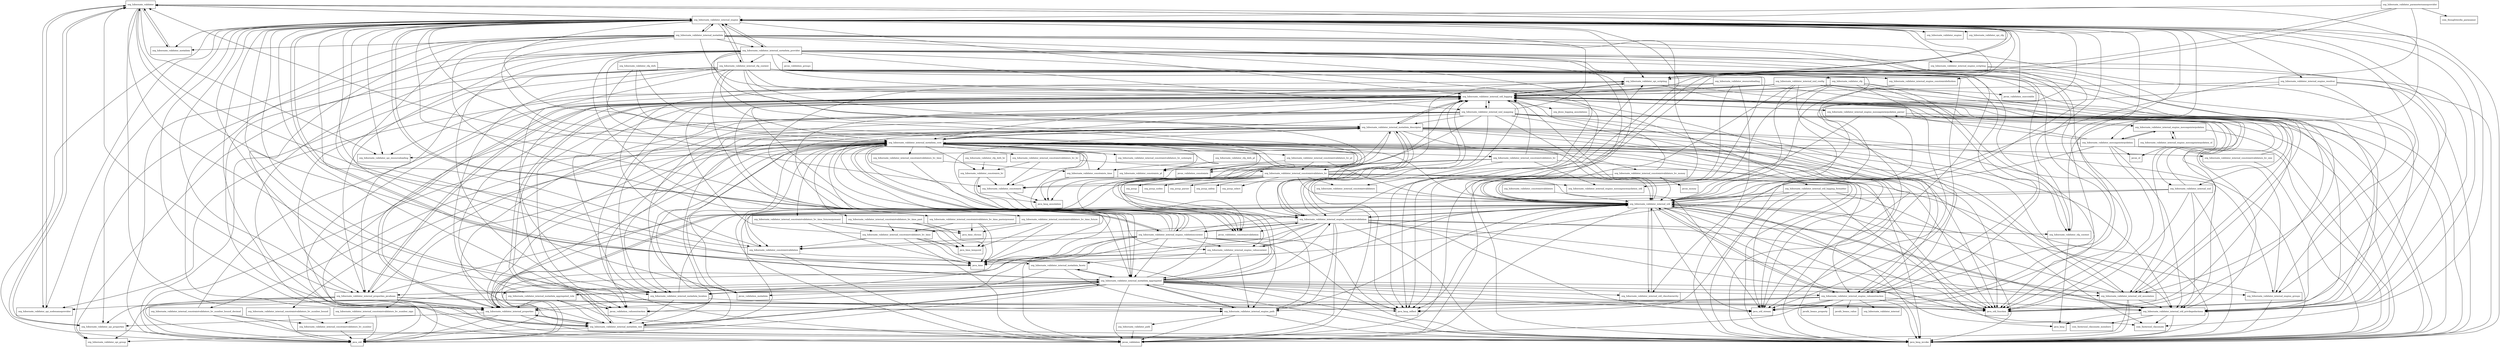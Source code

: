 digraph hibernate_validator_6_1_0_Alpha6_package_dependencies {
  node [shape = box, fontsize=10.0];
  org_hibernate_validator -> java_time;
  org_hibernate_validator -> javax_validation;
  org_hibernate_validator -> javax_validation_valueextraction;
  org_hibernate_validator -> org_hibernate_validator_internal_engine;
  org_hibernate_validator -> org_hibernate_validator_metadata;
  org_hibernate_validator -> org_hibernate_validator_spi_nodenameprovider;
  org_hibernate_validator -> org_hibernate_validator_spi_properties;
  org_hibernate_validator -> org_hibernate_validator_spi_resourceloading;
  org_hibernate_validator -> org_hibernate_validator_spi_scripting;
  org_hibernate_validator_cfg -> java_lang_invoke;
  org_hibernate_validator_cfg -> java_util_function;
  org_hibernate_validator_cfg -> java_util_stream;
  org_hibernate_validator_cfg -> org_hibernate_validator_cfg_context;
  org_hibernate_validator_cfg -> org_hibernate_validator_internal_metadata_core;
  org_hibernate_validator_cfg -> org_hibernate_validator_internal_util;
  org_hibernate_validator_cfg -> org_hibernate_validator_internal_util_annotation;
  org_hibernate_validator_cfg -> org_hibernate_validator_internal_util_logging;
  org_hibernate_validator_cfg_context -> java_lang;
  org_hibernate_validator_cfg_context -> org_hibernate_validator;
  org_hibernate_validator_cfg_defs -> javax_validation_constraints;
  org_hibernate_validator_cfg_defs -> org_hibernate_validator_cfg;
  org_hibernate_validator_cfg_defs -> org_hibernate_validator_constraints;
  org_hibernate_validator_cfg_defs -> org_hibernate_validator_constraints_time;
  org_hibernate_validator_cfg_defs_br -> org_hibernate_validator_constraints_br;
  org_hibernate_validator_cfg_defs_pl -> org_hibernate_validator_constraints_pl;
  org_hibernate_validator_constraints -> java_lang_annotation;
  org_hibernate_validator_constraints -> javax_validation_constraintvalidation;
  org_hibernate_validator_constraints_br -> java_lang_annotation;
  org_hibernate_validator_constraints_br -> javax_validation_constraintvalidation;
  org_hibernate_validator_constraints_br -> org_hibernate_validator_constraints;
  org_hibernate_validator_constraints_pl -> java_lang_annotation;
  org_hibernate_validator_constraints_time -> java_lang_annotation;
  org_hibernate_validator_constraints_time -> org_hibernate_validator;
  org_hibernate_validator_constraintvalidation -> java_time;
  org_hibernate_validator_constraintvalidation -> javax_validation;
  org_hibernate_validator_constraintvalidation -> org_hibernate_validator;
  org_hibernate_validator_constraintvalidation -> org_hibernate_validator_spi_scripting;
  org_hibernate_validator_constraintvalidators -> org_hibernate_validator_internal_util;
  org_hibernate_validator_internal_cfg_context -> java_lang_invoke;
  org_hibernate_validator_internal_cfg_context -> java_util;
  org_hibernate_validator_internal_cfg_context -> java_util_function;
  org_hibernate_validator_internal_cfg_context -> java_util_stream;
  org_hibernate_validator_internal_cfg_context -> org_hibernate_validator_cfg;
  org_hibernate_validator_internal_cfg_context -> org_hibernate_validator_cfg_context;
  org_hibernate_validator_internal_cfg_context -> org_hibernate_validator_internal_engine;
  org_hibernate_validator_internal_cfg_context -> org_hibernate_validator_internal_engine_constraintdefinition;
  org_hibernate_validator_internal_cfg_context -> org_hibernate_validator_internal_engine_constraintvalidation;
  org_hibernate_validator_internal_cfg_context -> org_hibernate_validator_internal_engine_valueextraction;
  org_hibernate_validator_internal_cfg_context -> org_hibernate_validator_internal_metadata_aggregated;
  org_hibernate_validator_internal_cfg_context -> org_hibernate_validator_internal_metadata_core;
  org_hibernate_validator_internal_cfg_context -> org_hibernate_validator_internal_metadata_descriptor;
  org_hibernate_validator_internal_cfg_context -> org_hibernate_validator_internal_metadata_location;
  org_hibernate_validator_internal_cfg_context -> org_hibernate_validator_internal_metadata_raw;
  org_hibernate_validator_internal_cfg_context -> org_hibernate_validator_internal_properties;
  org_hibernate_validator_internal_cfg_context -> org_hibernate_validator_internal_properties_javabean;
  org_hibernate_validator_internal_cfg_context -> org_hibernate_validator_internal_util;
  org_hibernate_validator_internal_cfg_context -> org_hibernate_validator_internal_util_annotation;
  org_hibernate_validator_internal_cfg_context -> org_hibernate_validator_internal_util_logging;
  org_hibernate_validator_internal_cfg_context -> org_hibernate_validator_internal_util_privilegedactions;
  org_hibernate_validator_internal_cfg_context -> org_hibernate_validator_spi_group;
  org_hibernate_validator_internal_constraintvalidators -> org_hibernate_validator_internal_util;
  org_hibernate_validator_internal_constraintvalidators_bv -> java_lang_invoke;
  org_hibernate_validator_internal_constraintvalidators_bv -> javax_validation_constraints;
  org_hibernate_validator_internal_constraintvalidators_bv -> org_hibernate_validator_constraintvalidation;
  org_hibernate_validator_internal_constraintvalidators_bv -> org_hibernate_validator_internal_constraintvalidators;
  org_hibernate_validator_internal_constraintvalidators_bv -> org_hibernate_validator_internal_engine_messageinterpolation_util;
  org_hibernate_validator_internal_constraintvalidators_bv -> org_hibernate_validator_internal_util_logging;
  org_hibernate_validator_internal_constraintvalidators_bv_money -> java_lang_invoke;
  org_hibernate_validator_internal_constraintvalidators_bv_money -> javax_money;
  org_hibernate_validator_internal_constraintvalidators_bv_money -> org_hibernate_validator_constraints;
  org_hibernate_validator_internal_constraintvalidators_bv_money -> org_hibernate_validator_internal_util;
  org_hibernate_validator_internal_constraintvalidators_bv_money -> org_hibernate_validator_internal_util_logging;
  org_hibernate_validator_internal_constraintvalidators_bv_number -> java_util;
  org_hibernate_validator_internal_constraintvalidators_bv_number_bound -> java_util;
  org_hibernate_validator_internal_constraintvalidators_bv_number_bound -> org_hibernate_validator_internal_constraintvalidators_bv_number;
  org_hibernate_validator_internal_constraintvalidators_bv_number_bound_decimal -> java_lang_invoke;
  org_hibernate_validator_internal_constraintvalidators_bv_number_bound_decimal -> java_util;
  org_hibernate_validator_internal_constraintvalidators_bv_number_bound_decimal -> org_hibernate_validator_internal_constraintvalidators_bv_number;
  org_hibernate_validator_internal_constraintvalidators_bv_number_bound_decimal -> org_hibernate_validator_internal_util_logging;
  org_hibernate_validator_internal_constraintvalidators_bv_number_sign -> java_util;
  org_hibernate_validator_internal_constraintvalidators_bv_number_sign -> org_hibernate_validator_internal_constraintvalidators_bv_number;
  org_hibernate_validator_internal_constraintvalidators_bv_size -> java_lang_invoke;
  org_hibernate_validator_internal_constraintvalidators_bv_size -> org_hibernate_validator_internal_util_logging;
  org_hibernate_validator_internal_constraintvalidators_bv_time -> java_lang_invoke;
  org_hibernate_validator_internal_constraintvalidators_bv_time -> java_time;
  org_hibernate_validator_internal_constraintvalidators_bv_time -> java_time_temporal;
  org_hibernate_validator_internal_constraintvalidators_bv_time -> javax_validation;
  org_hibernate_validator_internal_constraintvalidators_bv_time -> org_hibernate_validator_constraintvalidation;
  org_hibernate_validator_internal_constraintvalidators_bv_time -> org_hibernate_validator_internal_util_logging;
  org_hibernate_validator_internal_constraintvalidators_bv_time_future -> java_time;
  org_hibernate_validator_internal_constraintvalidators_bv_time_future -> java_time_chrono;
  org_hibernate_validator_internal_constraintvalidators_bv_time_future -> java_time_temporal;
  org_hibernate_validator_internal_constraintvalidators_bv_time_future -> org_hibernate_validator_internal_constraintvalidators_bv_time;
  org_hibernate_validator_internal_constraintvalidators_bv_time_futureorpresent -> java_time;
  org_hibernate_validator_internal_constraintvalidators_bv_time_futureorpresent -> java_time_chrono;
  org_hibernate_validator_internal_constraintvalidators_bv_time_futureorpresent -> java_time_temporal;
  org_hibernate_validator_internal_constraintvalidators_bv_time_futureorpresent -> org_hibernate_validator_internal_constraintvalidators_bv_time;
  org_hibernate_validator_internal_constraintvalidators_bv_time_past -> java_time;
  org_hibernate_validator_internal_constraintvalidators_bv_time_past -> java_time_chrono;
  org_hibernate_validator_internal_constraintvalidators_bv_time_past -> java_time_temporal;
  org_hibernate_validator_internal_constraintvalidators_bv_time_past -> org_hibernate_validator_internal_constraintvalidators_bv_time;
  org_hibernate_validator_internal_constraintvalidators_bv_time_pastorpresent -> java_time;
  org_hibernate_validator_internal_constraintvalidators_bv_time_pastorpresent -> java_time_chrono;
  org_hibernate_validator_internal_constraintvalidators_bv_time_pastorpresent -> java_time_temporal;
  org_hibernate_validator_internal_constraintvalidators_bv_time_pastorpresent -> org_hibernate_validator_internal_constraintvalidators_bv_time;
  org_hibernate_validator_internal_constraintvalidators_hv -> java_lang_invoke;
  org_hibernate_validator_internal_constraintvalidators_hv -> java_util_function;
  org_hibernate_validator_internal_constraintvalidators_hv -> java_util_stream;
  org_hibernate_validator_internal_constraintvalidators_hv -> javax_validation_constraintvalidation;
  org_hibernate_validator_internal_constraintvalidators_hv -> org_hibernate_validator_constraints;
  org_hibernate_validator_internal_constraintvalidators_hv -> org_hibernate_validator_constraintvalidation;
  org_hibernate_validator_internal_constraintvalidators_hv -> org_hibernate_validator_internal_constraintvalidators;
  org_hibernate_validator_internal_constraintvalidators_hv -> org_hibernate_validator_internal_engine_messageinterpolation_util;
  org_hibernate_validator_internal_constraintvalidators_hv -> org_hibernate_validator_internal_util;
  org_hibernate_validator_internal_constraintvalidators_hv -> org_hibernate_validator_internal_util_logging;
  org_hibernate_validator_internal_constraintvalidators_hv -> org_hibernate_validator_spi_scripting;
  org_hibernate_validator_internal_constraintvalidators_hv -> org_jsoup;
  org_hibernate_validator_internal_constraintvalidators_hv -> org_jsoup_nodes;
  org_hibernate_validator_internal_constraintvalidators_hv -> org_jsoup_parser;
  org_hibernate_validator_internal_constraintvalidators_hv -> org_jsoup_safety;
  org_hibernate_validator_internal_constraintvalidators_hv -> org_jsoup_select;
  org_hibernate_validator_internal_constraintvalidators_hv_br -> org_hibernate_validator_constraints;
  org_hibernate_validator_internal_constraintvalidators_hv_br -> org_hibernate_validator_constraints_br;
  org_hibernate_validator_internal_constraintvalidators_hv_br -> org_hibernate_validator_internal_constraintvalidators_hv;
  org_hibernate_validator_internal_constraintvalidators_hv_pl -> org_hibernate_validator_constraints_pl;
  org_hibernate_validator_internal_constraintvalidators_hv_pl -> org_hibernate_validator_internal_constraintvalidators_hv;
  org_hibernate_validator_internal_constraintvalidators_hv_pl -> org_hibernate_validator_internal_util;
  org_hibernate_validator_internal_constraintvalidators_hv_time -> java_time;
  org_hibernate_validator_internal_constraintvalidators_hv_time -> org_hibernate_validator_constraints_time;
  org_hibernate_validator_internal_engine -> com_fasterxml_classmate;
  org_hibernate_validator_internal_engine -> java_lang_invoke;
  org_hibernate_validator_internal_engine -> java_lang_reflect;
  org_hibernate_validator_internal_engine -> java_time;
  org_hibernate_validator_internal_engine -> java_util;
  org_hibernate_validator_internal_engine -> java_util_function;
  org_hibernate_validator_internal_engine -> java_util_stream;
  org_hibernate_validator_internal_engine -> javax_validation;
  org_hibernate_validator_internal_engine -> javax_validation_executable;
  org_hibernate_validator_internal_engine -> javax_validation_valueextraction;
  org_hibernate_validator_internal_engine -> org_hibernate_validator;
  org_hibernate_validator_internal_engine -> org_hibernate_validator_cfg_context;
  org_hibernate_validator_internal_engine -> org_hibernate_validator_constraintvalidation;
  org_hibernate_validator_internal_engine -> org_hibernate_validator_engine;
  org_hibernate_validator_internal_engine -> org_hibernate_validator_internal_cfg_context;
  org_hibernate_validator_internal_engine -> org_hibernate_validator_internal_engine_constraintdefinition;
  org_hibernate_validator_internal_engine -> org_hibernate_validator_internal_engine_constraintvalidation;
  org_hibernate_validator_internal_engine -> org_hibernate_validator_internal_engine_groups;
  org_hibernate_validator_internal_engine -> org_hibernate_validator_internal_engine_path;
  org_hibernate_validator_internal_engine -> org_hibernate_validator_internal_engine_resolver;
  org_hibernate_validator_internal_engine -> org_hibernate_validator_internal_engine_scripting;
  org_hibernate_validator_internal_engine -> org_hibernate_validator_internal_engine_validationcontext;
  org_hibernate_validator_internal_engine -> org_hibernate_validator_internal_engine_valuecontext;
  org_hibernate_validator_internal_engine -> org_hibernate_validator_internal_engine_valueextraction;
  org_hibernate_validator_internal_engine -> org_hibernate_validator_internal_metadata;
  org_hibernate_validator_internal_engine -> org_hibernate_validator_internal_metadata_aggregated;
  org_hibernate_validator_internal_engine -> org_hibernate_validator_internal_metadata_aggregated_rule;
  org_hibernate_validator_internal_engine -> org_hibernate_validator_internal_metadata_core;
  org_hibernate_validator_internal_engine -> org_hibernate_validator_internal_metadata_facets;
  org_hibernate_validator_internal_engine -> org_hibernate_validator_internal_metadata_location;
  org_hibernate_validator_internal_engine -> org_hibernate_validator_internal_metadata_provider;
  org_hibernate_validator_internal_engine -> org_hibernate_validator_internal_properties;
  org_hibernate_validator_internal_engine -> org_hibernate_validator_internal_properties_javabean;
  org_hibernate_validator_internal_engine -> org_hibernate_validator_internal_util;
  org_hibernate_validator_internal_engine -> org_hibernate_validator_internal_util_logging;
  org_hibernate_validator_internal_engine -> org_hibernate_validator_internal_util_privilegedactions;
  org_hibernate_validator_internal_engine -> org_hibernate_validator_internal_xml_config;
  org_hibernate_validator_internal_engine -> org_hibernate_validator_messageinterpolation;
  org_hibernate_validator_internal_engine -> org_hibernate_validator_metadata;
  org_hibernate_validator_internal_engine -> org_hibernate_validator_spi_cfg;
  org_hibernate_validator_internal_engine -> org_hibernate_validator_spi_nodenameprovider;
  org_hibernate_validator_internal_engine -> org_hibernate_validator_spi_properties;
  org_hibernate_validator_internal_engine -> org_hibernate_validator_spi_resourceloading;
  org_hibernate_validator_internal_engine -> org_hibernate_validator_spi_scripting;
  org_hibernate_validator_internal_engine_constraintdefinition -> org_hibernate_validator_internal_util;
  org_hibernate_validator_internal_engine_constraintvalidation -> java_lang_invoke;
  org_hibernate_validator_internal_engine_constraintvalidation -> java_time;
  org_hibernate_validator_internal_engine_constraintvalidation -> java_util;
  org_hibernate_validator_internal_engine_constraintvalidation -> java_util_function;
  org_hibernate_validator_internal_engine_constraintvalidation -> java_util_stream;
  org_hibernate_validator_internal_engine_constraintvalidation -> javax_validation;
  org_hibernate_validator_internal_engine_constraintvalidation -> javax_validation_constraintvalidation;
  org_hibernate_validator_internal_engine_constraintvalidation -> org_hibernate_validator_cfg_context;
  org_hibernate_validator_internal_engine_constraintvalidation -> org_hibernate_validator_constraintvalidation;
  org_hibernate_validator_internal_engine_constraintvalidation -> org_hibernate_validator_internal_engine_path;
  org_hibernate_validator_internal_engine_constraintvalidation -> org_hibernate_validator_internal_engine_validationcontext;
  org_hibernate_validator_internal_engine_constraintvalidation -> org_hibernate_validator_internal_engine_valuecontext;
  org_hibernate_validator_internal_engine_constraintvalidation -> org_hibernate_validator_internal_metadata_descriptor;
  org_hibernate_validator_internal_engine_constraintvalidation -> org_hibernate_validator_internal_util;
  org_hibernate_validator_internal_engine_constraintvalidation -> org_hibernate_validator_internal_util_annotation;
  org_hibernate_validator_internal_engine_constraintvalidation -> org_hibernate_validator_internal_util_logging;
  org_hibernate_validator_internal_engine_constraintvalidation -> org_hibernate_validator_internal_util_privilegedactions;
  org_hibernate_validator_internal_engine_constraintvalidation -> org_hibernate_validator_spi_scripting;
  org_hibernate_validator_internal_engine_groups -> java_lang_invoke;
  org_hibernate_validator_internal_engine_groups -> org_hibernate_validator_internal_util;
  org_hibernate_validator_internal_engine_groups -> org_hibernate_validator_internal_util_logging;
  org_hibernate_validator_internal_engine_messageinterpolation -> java_lang_invoke;
  org_hibernate_validator_internal_engine_messageinterpolation -> org_hibernate_validator_internal_engine_messageinterpolation_el;
  org_hibernate_validator_internal_engine_messageinterpolation -> org_hibernate_validator_internal_util_logging;
  org_hibernate_validator_internal_engine_messageinterpolation -> org_hibernate_validator_messageinterpolation;
  org_hibernate_validator_internal_engine_messageinterpolation_el -> javax_el;
  org_hibernate_validator_internal_engine_messageinterpolation_el -> org_hibernate_validator_internal_engine_messageinterpolation;
  org_hibernate_validator_internal_engine_messageinterpolation_parser -> java_lang_invoke;
  org_hibernate_validator_internal_engine_messageinterpolation_parser -> org_hibernate_validator_internal_engine_messageinterpolation;
  org_hibernate_validator_internal_engine_messageinterpolation_parser -> org_hibernate_validator_internal_engine_messageinterpolation_util;
  org_hibernate_validator_internal_engine_messageinterpolation_parser -> org_hibernate_validator_internal_util;
  org_hibernate_validator_internal_engine_messageinterpolation_parser -> org_hibernate_validator_internal_util_logging;
  org_hibernate_validator_internal_engine_path -> java_lang_invoke;
  org_hibernate_validator_internal_engine_path -> javax_validation;
  org_hibernate_validator_internal_engine_path -> org_hibernate_validator_internal_metadata_aggregated;
  org_hibernate_validator_internal_engine_path -> org_hibernate_validator_internal_util;
  org_hibernate_validator_internal_engine_path -> org_hibernate_validator_internal_util_logging;
  org_hibernate_validator_internal_engine_path -> org_hibernate_validator_path;
  org_hibernate_validator_internal_engine_resolver -> java_lang_invoke;
  org_hibernate_validator_internal_engine_resolver -> java_util_function;
  org_hibernate_validator_internal_engine_resolver -> org_hibernate_validator_internal_util;
  org_hibernate_validator_internal_engine_resolver -> org_hibernate_validator_internal_util_logging;
  org_hibernate_validator_internal_engine_resolver -> org_hibernate_validator_internal_util_privilegedactions;
  org_hibernate_validator_internal_engine_scripting -> java_lang_invoke;
  org_hibernate_validator_internal_engine_scripting -> org_hibernate_validator_internal_util_logging;
  org_hibernate_validator_internal_engine_scripting -> org_hibernate_validator_internal_util_privilegedactions;
  org_hibernate_validator_internal_engine_scripting -> org_hibernate_validator_spi_scripting;
  org_hibernate_validator_internal_engine_validationcontext -> java_lang_invoke;
  org_hibernate_validator_internal_engine_validationcontext -> java_lang_reflect;
  org_hibernate_validator_internal_engine_validationcontext -> java_time;
  org_hibernate_validator_internal_engine_validationcontext -> java_util;
  org_hibernate_validator_internal_engine_validationcontext -> javax_validation;
  org_hibernate_validator_internal_engine_validationcontext -> org_hibernate_validator_constraintvalidation;
  org_hibernate_validator_internal_engine_validationcontext -> org_hibernate_validator_internal_engine;
  org_hibernate_validator_internal_engine_validationcontext -> org_hibernate_validator_internal_engine_constraintvalidation;
  org_hibernate_validator_internal_engine_validationcontext -> org_hibernate_validator_internal_engine_path;
  org_hibernate_validator_internal_engine_validationcontext -> org_hibernate_validator_internal_engine_valuecontext;
  org_hibernate_validator_internal_engine_validationcontext -> org_hibernate_validator_internal_metadata_aggregated;
  org_hibernate_validator_internal_engine_validationcontext -> org_hibernate_validator_internal_metadata_core;
  org_hibernate_validator_internal_engine_validationcontext -> org_hibernate_validator_internal_metadata_descriptor;
  org_hibernate_validator_internal_engine_validationcontext -> org_hibernate_validator_internal_metadata_location;
  org_hibernate_validator_internal_engine_validationcontext -> org_hibernate_validator_internal_util;
  org_hibernate_validator_internal_engine_validationcontext -> org_hibernate_validator_internal_util_logging;
  org_hibernate_validator_internal_engine_validationcontext -> org_hibernate_validator_spi_scripting;
  org_hibernate_validator_internal_engine_valuecontext -> org_hibernate_validator_internal_engine_path;
  org_hibernate_validator_internal_engine_valuecontext -> org_hibernate_validator_internal_metadata_aggregated;
  org_hibernate_validator_internal_engine_valuecontext -> org_hibernate_validator_internal_metadata_facets;
  org_hibernate_validator_internal_engine_valuecontext -> org_hibernate_validator_internal_metadata_location;
  org_hibernate_validator_internal_engine_valuecontext -> org_hibernate_validator_internal_util;
  org_hibernate_validator_internal_engine_valueextraction -> java_lang_invoke;
  org_hibernate_validator_internal_engine_valueextraction -> java_lang_reflect;
  org_hibernate_validator_internal_engine_valueextraction -> java_util;
  org_hibernate_validator_internal_engine_valueextraction -> java_util_function;
  org_hibernate_validator_internal_engine_valueextraction -> java_util_stream;
  org_hibernate_validator_internal_engine_valueextraction -> javafx_beans_property;
  org_hibernate_validator_internal_engine_valueextraction -> javafx_beans_value;
  org_hibernate_validator_internal_engine_valueextraction -> javax_validation_valueextraction;
  org_hibernate_validator_internal_engine_valueextraction -> org_hibernate_validator_internal;
  org_hibernate_validator_internal_engine_valueextraction -> org_hibernate_validator_internal_engine_path;
  org_hibernate_validator_internal_engine_valueextraction -> org_hibernate_validator_internal_util;
  org_hibernate_validator_internal_engine_valueextraction -> org_hibernate_validator_internal_util_logging;
  org_hibernate_validator_internal_engine_valueextraction -> org_hibernate_validator_internal_util_privilegedactions;
  org_hibernate_validator_internal_metadata -> java_lang_invoke;
  org_hibernate_validator_internal_metadata -> java_lang_reflect;
  org_hibernate_validator_internal_metadata -> java_util;
  org_hibernate_validator_internal_metadata -> java_util_function;
  org_hibernate_validator_internal_metadata -> javax_validation_metadata;
  org_hibernate_validator_internal_metadata -> org_hibernate_validator_internal_engine;
  org_hibernate_validator_internal_metadata -> org_hibernate_validator_internal_engine_groups;
  org_hibernate_validator_internal_metadata -> org_hibernate_validator_internal_metadata_aggregated;
  org_hibernate_validator_internal_metadata -> org_hibernate_validator_internal_metadata_core;
  org_hibernate_validator_internal_metadata -> org_hibernate_validator_internal_metadata_provider;
  org_hibernate_validator_internal_metadata -> org_hibernate_validator_internal_metadata_raw;
  org_hibernate_validator_internal_metadata -> org_hibernate_validator_internal_properties_javabean;
  org_hibernate_validator_internal_metadata -> org_hibernate_validator_internal_util;
  org_hibernate_validator_internal_metadata -> org_hibernate_validator_internal_util_classhierarchy;
  org_hibernate_validator_internal_metadata -> org_hibernate_validator_internal_util_logging;
  org_hibernate_validator_internal_metadata -> org_hibernate_validator_metadata;
  org_hibernate_validator_internal_metadata_aggregated -> java_lang_invoke;
  org_hibernate_validator_internal_metadata_aggregated -> java_lang_reflect;
  org_hibernate_validator_internal_metadata_aggregated -> java_util;
  org_hibernate_validator_internal_metadata_aggregated -> java_util_function;
  org_hibernate_validator_internal_metadata_aggregated -> java_util_stream;
  org_hibernate_validator_internal_metadata_aggregated -> javax_validation;
  org_hibernate_validator_internal_metadata_aggregated -> javax_validation_metadata;
  org_hibernate_validator_internal_metadata_aggregated -> org_hibernate_validator_internal_engine;
  org_hibernate_validator_internal_metadata_aggregated -> org_hibernate_validator_internal_engine_constraintvalidation;
  org_hibernate_validator_internal_metadata_aggregated -> org_hibernate_validator_internal_engine_groups;
  org_hibernate_validator_internal_metadata_aggregated -> org_hibernate_validator_internal_engine_path;
  org_hibernate_validator_internal_metadata_aggregated -> org_hibernate_validator_internal_engine_valueextraction;
  org_hibernate_validator_internal_metadata_aggregated -> org_hibernate_validator_internal_metadata_aggregated_rule;
  org_hibernate_validator_internal_metadata_aggregated -> org_hibernate_validator_internal_metadata_core;
  org_hibernate_validator_internal_metadata_aggregated -> org_hibernate_validator_internal_metadata_descriptor;
  org_hibernate_validator_internal_metadata_aggregated -> org_hibernate_validator_internal_metadata_facets;
  org_hibernate_validator_internal_metadata_aggregated -> org_hibernate_validator_internal_metadata_location;
  org_hibernate_validator_internal_metadata_aggregated -> org_hibernate_validator_internal_metadata_raw;
  org_hibernate_validator_internal_metadata_aggregated -> org_hibernate_validator_internal_properties;
  org_hibernate_validator_internal_metadata_aggregated -> org_hibernate_validator_internal_properties_javabean;
  org_hibernate_validator_internal_metadata_aggregated -> org_hibernate_validator_internal_util;
  org_hibernate_validator_internal_metadata_aggregated -> org_hibernate_validator_internal_util_annotation;
  org_hibernate_validator_internal_metadata_aggregated -> org_hibernate_validator_internal_util_classhierarchy;
  org_hibernate_validator_internal_metadata_aggregated -> org_hibernate_validator_internal_util_logging;
  org_hibernate_validator_internal_metadata_aggregated -> org_hibernate_validator_spi_group;
  org_hibernate_validator_internal_metadata_aggregated_rule -> java_lang_invoke;
  org_hibernate_validator_internal_metadata_aggregated_rule -> org_hibernate_validator_internal_metadata_aggregated;
  org_hibernate_validator_internal_metadata_aggregated_rule -> org_hibernate_validator_internal_metadata_raw;
  org_hibernate_validator_internal_metadata_aggregated_rule -> org_hibernate_validator_internal_properties;
  org_hibernate_validator_internal_metadata_aggregated_rule -> org_hibernate_validator_internal_util_logging;
  org_hibernate_validator_internal_metadata_core -> com_fasterxml_classmate;
  org_hibernate_validator_internal_metadata_core -> java_lang_invoke;
  org_hibernate_validator_internal_metadata_core -> java_util;
  org_hibernate_validator_internal_metadata_core -> java_util_function;
  org_hibernate_validator_internal_metadata_core -> java_util_stream;
  org_hibernate_validator_internal_metadata_core -> javax_validation;
  org_hibernate_validator_internal_metadata_core -> javax_validation_constraints;
  org_hibernate_validator_internal_metadata_core -> javax_validation_constraintvalidation;
  org_hibernate_validator_internal_metadata_core -> javax_validation_metadata;
  org_hibernate_validator_internal_metadata_core -> javax_validation_valueextraction;
  org_hibernate_validator_internal_metadata_core -> org_hibernate_validator_constraints;
  org_hibernate_validator_internal_metadata_core -> org_hibernate_validator_constraints_br;
  org_hibernate_validator_internal_metadata_core -> org_hibernate_validator_constraints_pl;
  org_hibernate_validator_internal_metadata_core -> org_hibernate_validator_constraints_time;
  org_hibernate_validator_internal_metadata_core -> org_hibernate_validator_internal_constraintvalidators_bv;
  org_hibernate_validator_internal_metadata_core -> org_hibernate_validator_internal_constraintvalidators_bv_money;
  org_hibernate_validator_internal_metadata_core -> org_hibernate_validator_internal_constraintvalidators_bv_notempty;
  org_hibernate_validator_internal_metadata_core -> org_hibernate_validator_internal_constraintvalidators_bv_number_bound;
  org_hibernate_validator_internal_metadata_core -> org_hibernate_validator_internal_constraintvalidators_bv_number_bound_decimal;
  org_hibernate_validator_internal_metadata_core -> org_hibernate_validator_internal_constraintvalidators_bv_number_sign;
  org_hibernate_validator_internal_metadata_core -> org_hibernate_validator_internal_constraintvalidators_bv_size;
  org_hibernate_validator_internal_metadata_core -> org_hibernate_validator_internal_constraintvalidators_bv_time_future;
  org_hibernate_validator_internal_metadata_core -> org_hibernate_validator_internal_constraintvalidators_bv_time_futureorpresent;
  org_hibernate_validator_internal_metadata_core -> org_hibernate_validator_internal_constraintvalidators_bv_time_past;
  org_hibernate_validator_internal_metadata_core -> org_hibernate_validator_internal_constraintvalidators_bv_time_pastorpresent;
  org_hibernate_validator_internal_metadata_core -> org_hibernate_validator_internal_constraintvalidators_hv;
  org_hibernate_validator_internal_metadata_core -> org_hibernate_validator_internal_constraintvalidators_hv_br;
  org_hibernate_validator_internal_metadata_core -> org_hibernate_validator_internal_constraintvalidators_hv_pl;
  org_hibernate_validator_internal_metadata_core -> org_hibernate_validator_internal_constraintvalidators_hv_time;
  org_hibernate_validator_internal_metadata_core -> org_hibernate_validator_internal_engine_constraintvalidation;
  org_hibernate_validator_internal_metadata_core -> org_hibernate_validator_internal_engine_validationcontext;
  org_hibernate_validator_internal_metadata_core -> org_hibernate_validator_internal_engine_valuecontext;
  org_hibernate_validator_internal_metadata_core -> org_hibernate_validator_internal_engine_valueextraction;
  org_hibernate_validator_internal_metadata_core -> org_hibernate_validator_internal_metadata_descriptor;
  org_hibernate_validator_internal_metadata_core -> org_hibernate_validator_internal_metadata_location;
  org_hibernate_validator_internal_metadata_core -> org_hibernate_validator_internal_properties;
  org_hibernate_validator_internal_metadata_core -> org_hibernate_validator_internal_util;
  org_hibernate_validator_internal_metadata_core -> org_hibernate_validator_internal_util_logging;
  org_hibernate_validator_internal_metadata_core -> org_hibernate_validator_internal_util_privilegedactions;
  org_hibernate_validator_internal_metadata_descriptor -> java_lang_annotation;
  org_hibernate_validator_internal_metadata_descriptor -> java_lang_invoke;
  org_hibernate_validator_internal_metadata_descriptor -> java_util_function;
  org_hibernate_validator_internal_metadata_descriptor -> java_util_stream;
  org_hibernate_validator_internal_metadata_descriptor -> javax_validation;
  org_hibernate_validator_internal_metadata_descriptor -> javax_validation_constraintvalidation;
  org_hibernate_validator_internal_metadata_descriptor -> javax_validation_metadata;
  org_hibernate_validator_internal_metadata_descriptor -> javax_validation_valueextraction;
  org_hibernate_validator_internal_metadata_descriptor -> org_hibernate_validator_internal_engine_constraintvalidation;
  org_hibernate_validator_internal_metadata_descriptor -> org_hibernate_validator_internal_engine_groups;
  org_hibernate_validator_internal_metadata_descriptor -> org_hibernate_validator_internal_metadata_core;
  org_hibernate_validator_internal_metadata_descriptor -> org_hibernate_validator_internal_metadata_location;
  org_hibernate_validator_internal_metadata_descriptor -> org_hibernate_validator_internal_properties;
  org_hibernate_validator_internal_metadata_descriptor -> org_hibernate_validator_internal_util;
  org_hibernate_validator_internal_metadata_descriptor -> org_hibernate_validator_internal_util_annotation;
  org_hibernate_validator_internal_metadata_descriptor -> org_hibernate_validator_internal_util_logging;
  org_hibernate_validator_internal_metadata_descriptor -> org_hibernate_validator_internal_util_privilegedactions;
  org_hibernate_validator_internal_metadata_facets -> org_hibernate_validator_internal_engine_path;
  org_hibernate_validator_internal_metadata_facets -> org_hibernate_validator_internal_metadata_aggregated;
  org_hibernate_validator_internal_metadata_facets -> org_hibernate_validator_internal_metadata_location;
  org_hibernate_validator_internal_metadata_location -> org_hibernate_validator_internal_engine_path;
  org_hibernate_validator_internal_metadata_location -> org_hibernate_validator_internal_metadata_raw;
  org_hibernate_validator_internal_metadata_location -> org_hibernate_validator_internal_properties;
  org_hibernate_validator_internal_metadata_location -> org_hibernate_validator_internal_util;
  org_hibernate_validator_internal_metadata_provider -> java_lang_invoke;
  org_hibernate_validator_internal_metadata_provider -> java_lang_reflect;
  org_hibernate_validator_internal_metadata_provider -> java_util_function;
  org_hibernate_validator_internal_metadata_provider -> java_util_stream;
  org_hibernate_validator_internal_metadata_provider -> javax_validation_groups;
  org_hibernate_validator_internal_metadata_provider -> org_hibernate_validator_internal_cfg_context;
  org_hibernate_validator_internal_metadata_provider -> org_hibernate_validator_internal_engine;
  org_hibernate_validator_internal_metadata_provider -> org_hibernate_validator_internal_engine_constraintvalidation;
  org_hibernate_validator_internal_metadata_provider -> org_hibernate_validator_internal_engine_valueextraction;
  org_hibernate_validator_internal_metadata_provider -> org_hibernate_validator_internal_metadata_aggregated;
  org_hibernate_validator_internal_metadata_provider -> org_hibernate_validator_internal_metadata_core;
  org_hibernate_validator_internal_metadata_provider -> org_hibernate_validator_internal_metadata_descriptor;
  org_hibernate_validator_internal_metadata_provider -> org_hibernate_validator_internal_metadata_location;
  org_hibernate_validator_internal_metadata_provider -> org_hibernate_validator_internal_metadata_raw;
  org_hibernate_validator_internal_metadata_provider -> org_hibernate_validator_internal_properties;
  org_hibernate_validator_internal_metadata_provider -> org_hibernate_validator_internal_properties_javabean;
  org_hibernate_validator_internal_metadata_provider -> org_hibernate_validator_internal_util;
  org_hibernate_validator_internal_metadata_provider -> org_hibernate_validator_internal_util_annotation;
  org_hibernate_validator_internal_metadata_provider -> org_hibernate_validator_internal_util_logging;
  org_hibernate_validator_internal_metadata_provider -> org_hibernate_validator_internal_util_privilegedactions;
  org_hibernate_validator_internal_metadata_provider -> org_hibernate_validator_internal_xml_mapping;
  org_hibernate_validator_internal_metadata_provider -> org_hibernate_validator_spi_group;
  org_hibernate_validator_internal_metadata_raw -> java_lang_invoke;
  org_hibernate_validator_internal_metadata_raw -> org_hibernate_validator_internal_metadata_aggregated;
  org_hibernate_validator_internal_metadata_raw -> org_hibernate_validator_internal_metadata_core;
  org_hibernate_validator_internal_metadata_raw -> org_hibernate_validator_internal_metadata_descriptor;
  org_hibernate_validator_internal_metadata_raw -> org_hibernate_validator_internal_properties;
  org_hibernate_validator_internal_metadata_raw -> org_hibernate_validator_internal_util;
  org_hibernate_validator_internal_metadata_raw -> org_hibernate_validator_internal_util_logging;
  org_hibernate_validator_internal_metadata_raw -> org_hibernate_validator_spi_group;
  org_hibernate_validator_internal_properties -> java_lang_invoke;
  org_hibernate_validator_internal_properties -> java_util;
  org_hibernate_validator_internal_properties -> org_hibernate_validator_internal_metadata_raw;
  org_hibernate_validator_internal_properties -> org_hibernate_validator_internal_util;
  org_hibernate_validator_internal_properties -> org_hibernate_validator_internal_util_logging;
  org_hibernate_validator_internal_properties -> org_hibernate_validator_spi_properties;
  org_hibernate_validator_internal_properties_javabean -> java_lang_invoke;
  org_hibernate_validator_internal_properties_javabean -> java_lang_reflect;
  org_hibernate_validator_internal_properties_javabean -> java_util;
  org_hibernate_validator_internal_properties_javabean -> java_util_function;
  org_hibernate_validator_internal_properties_javabean -> org_hibernate_validator;
  org_hibernate_validator_internal_properties_javabean -> org_hibernate_validator_internal_metadata_raw;
  org_hibernate_validator_internal_properties_javabean -> org_hibernate_validator_internal_properties;
  org_hibernate_validator_internal_properties_javabean -> org_hibernate_validator_internal_util;
  org_hibernate_validator_internal_properties_javabean -> org_hibernate_validator_internal_util_logging;
  org_hibernate_validator_internal_properties_javabean -> org_hibernate_validator_internal_util_privilegedactions;
  org_hibernate_validator_internal_properties_javabean -> org_hibernate_validator_spi_nodenameprovider;
  org_hibernate_validator_internal_properties_javabean -> org_hibernate_validator_spi_properties;
  org_hibernate_validator_internal_util -> com_fasterxml_classmate;
  org_hibernate_validator_internal_util -> com_fasterxml_classmate_members;
  org_hibernate_validator_internal_util -> java_lang;
  org_hibernate_validator_internal_util -> java_lang_invoke;
  org_hibernate_validator_internal_util -> java_lang_reflect;
  org_hibernate_validator_internal_util -> java_util_function;
  org_hibernate_validator_internal_util -> java_util_stream;
  org_hibernate_validator_internal_util -> javax_validation;
  org_hibernate_validator_internal_util -> org_hibernate_validator_internal_engine_constraintvalidation;
  org_hibernate_validator_internal_util -> org_hibernate_validator_internal_engine_valueextraction;
  org_hibernate_validator_internal_util -> org_hibernate_validator_internal_properties;
  org_hibernate_validator_internal_util -> org_hibernate_validator_internal_util_classhierarchy;
  org_hibernate_validator_internal_util -> org_hibernate_validator_internal_util_logging;
  org_hibernate_validator_internal_util -> org_hibernate_validator_internal_util_privilegedactions;
  org_hibernate_validator_internal_util_annotation -> java_lang_invoke;
  org_hibernate_validator_internal_util_annotation -> javax_validation;
  org_hibernate_validator_internal_util_annotation -> org_hibernate_validator_internal_metadata_core;
  org_hibernate_validator_internal_util_annotation -> org_hibernate_validator_internal_util;
  org_hibernate_validator_internal_util_annotation -> org_hibernate_validator_internal_util_logging;
  org_hibernate_validator_internal_util_annotation -> org_hibernate_validator_internal_util_privilegedactions;
  org_hibernate_validator_internal_util_classhierarchy -> org_hibernate_validator_internal_util;
  org_hibernate_validator_internal_util_logging -> java_lang_invoke;
  org_hibernate_validator_internal_util_logging -> java_lang_reflect;
  org_hibernate_validator_internal_util_logging -> java_time;
  org_hibernate_validator_internal_util_logging -> javax_validation;
  org_hibernate_validator_internal_util_logging -> javax_validation_valueextraction;
  org_hibernate_validator_internal_util_logging -> org_hibernate_validator_internal_engine_messageinterpolation_parser;
  org_hibernate_validator_internal_util_logging -> org_hibernate_validator_internal_metadata_descriptor;
  org_hibernate_validator_internal_util_logging -> org_hibernate_validator_internal_metadata_location;
  org_hibernate_validator_internal_util_logging -> org_hibernate_validator_internal_metadata_raw;
  org_hibernate_validator_internal_util_logging -> org_hibernate_validator_internal_properties;
  org_hibernate_validator_internal_util_logging -> org_hibernate_validator_internal_properties_javabean;
  org_hibernate_validator_internal_util_logging -> org_hibernate_validator_internal_util_logging_formatter;
  org_hibernate_validator_internal_util_logging -> org_hibernate_validator_internal_xml_mapping;
  org_hibernate_validator_internal_util_logging -> org_hibernate_validator_spi_scripting;
  org_hibernate_validator_internal_util_logging -> org_jboss_logging_annotations;
  org_hibernate_validator_internal_util_logging_formatter -> java_lang_invoke;
  org_hibernate_validator_internal_util_logging_formatter -> java_lang_reflect;
  org_hibernate_validator_internal_util_logging_formatter -> java_time;
  org_hibernate_validator_internal_util_logging_formatter -> java_util_function;
  org_hibernate_validator_internal_util_logging_formatter -> java_util_stream;
  org_hibernate_validator_internal_util_logging_formatter -> org_hibernate_validator_internal_util;
  org_hibernate_validator_internal_util_privilegedactions -> com_fasterxml_classmate;
  org_hibernate_validator_internal_util_privilegedactions -> com_fasterxml_classmate_members;
  org_hibernate_validator_internal_util_privilegedactions -> java_lang;
  org_hibernate_validator_internal_util_privilegedactions -> java_lang_invoke;
  org_hibernate_validator_internal_util_privilegedactions -> org_hibernate_validator_internal_util;
  org_hibernate_validator_internal_util_privilegedactions -> org_hibernate_validator_internal_util_logging;
  org_hibernate_validator_internal_xml -> java_lang_invoke;
  org_hibernate_validator_internal_xml -> java_util;
  org_hibernate_validator_internal_xml -> java_util_function;
  org_hibernate_validator_internal_xml -> org_hibernate_validator_internal_util;
  org_hibernate_validator_internal_xml -> org_hibernate_validator_internal_util_logging;
  org_hibernate_validator_internal_xml -> org_hibernate_validator_internal_util_privilegedactions;
  org_hibernate_validator_internal_xml_config -> java_lang_invoke;
  org_hibernate_validator_internal_xml_config -> java_util;
  org_hibernate_validator_internal_xml_config -> javax_validation;
  org_hibernate_validator_internal_xml_config -> javax_validation_executable;
  org_hibernate_validator_internal_xml_config -> javax_validation_valueextraction;
  org_hibernate_validator_internal_xml_config -> org_hibernate_validator_internal_engine_valueextraction;
  org_hibernate_validator_internal_xml_config -> org_hibernate_validator_internal_util;
  org_hibernate_validator_internal_xml_config -> org_hibernate_validator_internal_util_logging;
  org_hibernate_validator_internal_xml_config -> org_hibernate_validator_internal_util_privilegedactions;
  org_hibernate_validator_internal_xml_config -> org_hibernate_validator_internal_xml;
  org_hibernate_validator_internal_xml_config -> org_hibernate_validator_spi_nodenameprovider;
  org_hibernate_validator_internal_xml_mapping -> java_lang_invoke;
  org_hibernate_validator_internal_xml_mapping -> java_util;
  org_hibernate_validator_internal_xml_mapping -> java_util_function;
  org_hibernate_validator_internal_xml_mapping -> java_util_stream;
  org_hibernate_validator_internal_xml_mapping -> org_hibernate_validator_internal_engine;
  org_hibernate_validator_internal_xml_mapping -> org_hibernate_validator_internal_engine_constraintvalidation;
  org_hibernate_validator_internal_xml_mapping -> org_hibernate_validator_internal_engine_valueextraction;
  org_hibernate_validator_internal_xml_mapping -> org_hibernate_validator_internal_metadata_aggregated;
  org_hibernate_validator_internal_xml_mapping -> org_hibernate_validator_internal_metadata_core;
  org_hibernate_validator_internal_xml_mapping -> org_hibernate_validator_internal_metadata_descriptor;
  org_hibernate_validator_internal_xml_mapping -> org_hibernate_validator_internal_metadata_location;
  org_hibernate_validator_internal_xml_mapping -> org_hibernate_validator_internal_metadata_raw;
  org_hibernate_validator_internal_xml_mapping -> org_hibernate_validator_internal_properties;
  org_hibernate_validator_internal_xml_mapping -> org_hibernate_validator_internal_properties_javabean;
  org_hibernate_validator_internal_xml_mapping -> org_hibernate_validator_internal_util;
  org_hibernate_validator_internal_xml_mapping -> org_hibernate_validator_internal_util_annotation;
  org_hibernate_validator_internal_xml_mapping -> org_hibernate_validator_internal_util_logging;
  org_hibernate_validator_internal_xml_mapping -> org_hibernate_validator_internal_util_privilegedactions;
  org_hibernate_validator_internal_xml_mapping -> org_hibernate_validator_internal_xml;
  org_hibernate_validator_messageinterpolation -> java_lang_invoke;
  org_hibernate_validator_messageinterpolation -> java_util_function;
  org_hibernate_validator_messageinterpolation -> javax_el;
  org_hibernate_validator_messageinterpolation -> org_hibernate_validator_internal_engine_messageinterpolation;
  org_hibernate_validator_messageinterpolation -> org_hibernate_validator_internal_engine_messageinterpolation_parser;
  org_hibernate_validator_messageinterpolation -> org_hibernate_validator_internal_util;
  org_hibernate_validator_messageinterpolation -> org_hibernate_validator_internal_util_logging;
  org_hibernate_validator_messageinterpolation -> org_hibernate_validator_internal_util_privilegedactions;
  org_hibernate_validator_messageinterpolation -> org_hibernate_validator_spi_resourceloading;
  org_hibernate_validator_metadata -> org_hibernate_validator;
  org_hibernate_validator_parameternameprovider -> com_thoughtworks_paranamer;
  org_hibernate_validator_parameternameprovider -> java_lang_reflect;
  org_hibernate_validator_parameternameprovider -> javax_validation;
  org_hibernate_validator_parameternameprovider -> org_hibernate_validator_internal_engine;
  org_hibernate_validator_parameternameprovider -> org_hibernate_validator_internal_util;
  org_hibernate_validator_path -> javax_validation;
  org_hibernate_validator_resourceloading -> java_lang_invoke;
  org_hibernate_validator_resourceloading -> org_hibernate_validator_internal_util;
  org_hibernate_validator_resourceloading -> org_hibernate_validator_internal_util_logging;
  org_hibernate_validator_resourceloading -> org_hibernate_validator_internal_util_privilegedactions;
  org_hibernate_validator_resourceloading -> org_hibernate_validator_spi_resourceloading;
  org_hibernate_validator_spi_nodenameprovider -> org_hibernate_validator;
  org_hibernate_validator_spi_properties -> java_util;
  org_hibernate_validator_spi_properties -> org_hibernate_validator;
  org_hibernate_validator_spi_scripting -> java_lang_invoke;
  org_hibernate_validator_spi_scripting -> java_util_function;
  org_hibernate_validator_spi_scripting -> org_hibernate_validator;
  org_hibernate_validator_spi_scripting -> org_hibernate_validator_internal_util_logging;
}
